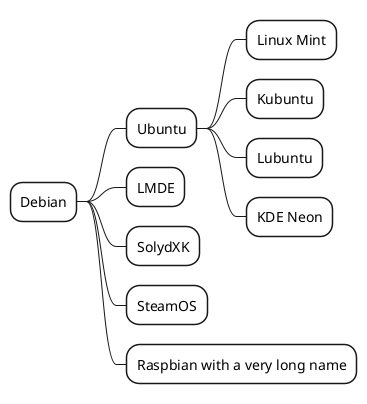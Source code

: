 {
  "sha1": "1fog51jc42mzwwflmv0eulz1bo4ubdi",
  "insertion": {
    "when": "2024-05-30T20:48:19.666Z",
    "url": "https://forum.plantuml.net/11556/diagrams-backgroundcolor-transparent-nullpointerexception",
    "user": "plantuml@gmail.com"
  }
}
@startmindmap
<style>
mindMapDiagram {
  shadowing 0
  BackGroundColor transparent
}
</style>

* Debian
** Ubuntu
*** Linux Mint
*** Kubuntu
*** Lubuntu
*** KDE Neon
** LMDE
** SolydXK
** SteamOS
** Raspbian with a very long name
@endmindmap
